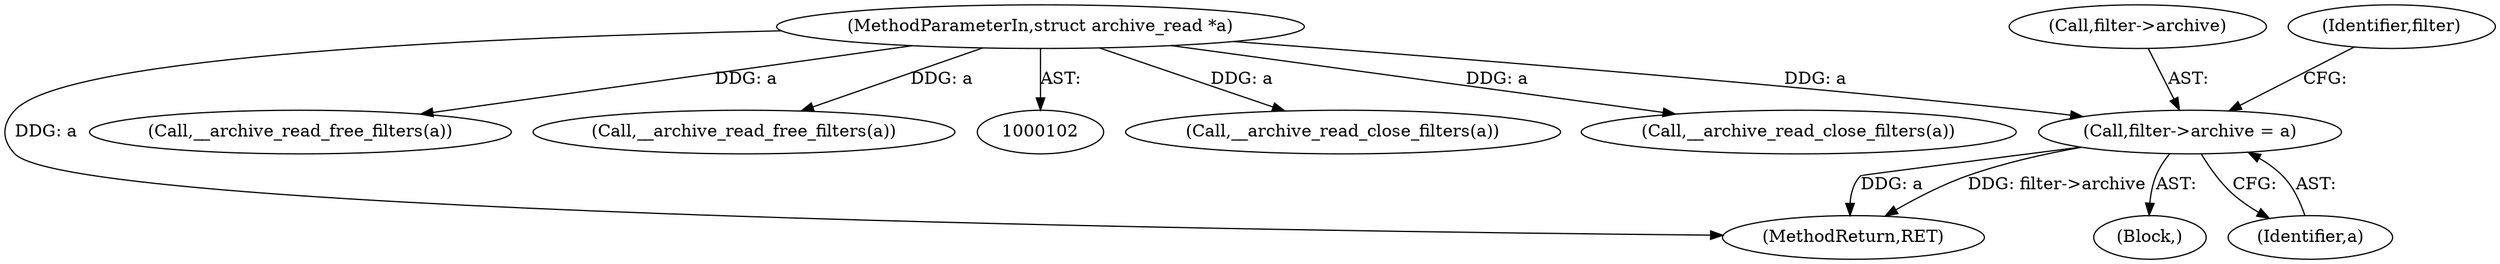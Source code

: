 digraph "0_libarchive_6e06b1c89dd0d16f74894eac4cfc1327a06ee4a0@pointer" {
"1000254" [label="(Call,filter->archive = a)"];
"1000103" [label="(MethodParameterIn,struct archive_read *a)"];
"1000255" [label="(Call,filter->archive)"];
"1000282" [label="(Call,__archive_read_close_filters(a))"];
"1000103" [label="(MethodParameterIn,struct archive_read *a)"];
"1000204" [label="(Call,__archive_read_close_filters(a))"];
"1000254" [label="(Call,filter->archive = a)"];
"1000297" [label="(MethodReturn,RET)"];
"1000261" [label="(Identifier,filter)"];
"1000284" [label="(Call,__archive_read_free_filters(a))"];
"1000206" [label="(Call,__archive_read_free_filters(a))"];
"1000124" [label="(Block,)"];
"1000258" [label="(Identifier,a)"];
"1000254" -> "1000124"  [label="AST: "];
"1000254" -> "1000258"  [label="CFG: "];
"1000255" -> "1000254"  [label="AST: "];
"1000258" -> "1000254"  [label="AST: "];
"1000261" -> "1000254"  [label="CFG: "];
"1000254" -> "1000297"  [label="DDG: filter->archive"];
"1000254" -> "1000297"  [label="DDG: a"];
"1000103" -> "1000254"  [label="DDG: a"];
"1000103" -> "1000102"  [label="AST: "];
"1000103" -> "1000297"  [label="DDG: a"];
"1000103" -> "1000204"  [label="DDG: a"];
"1000103" -> "1000206"  [label="DDG: a"];
"1000103" -> "1000282"  [label="DDG: a"];
"1000103" -> "1000284"  [label="DDG: a"];
}
